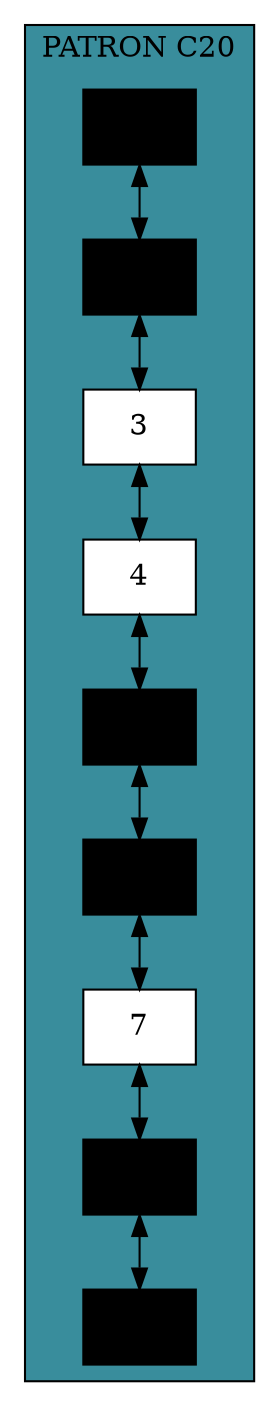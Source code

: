digraph L{node[shape = box fillcolor = "#FFEDBB" style  = filled]subgraph cluster_p{label= "PATRON C20"bgcolor = "#398D9C"edge [dir = "both"]celda1[label= "1", fillcolor =black, group = 2 ];celda2[label= "2", fillcolor =black, group = 2 ];celda3[label= "3", fillcolor =white, group = 2 ];celda4[label= "4", fillcolor =white, group = 2 ];celda5[label= "5", fillcolor =black, group = 2 ];celda6[label= "6", fillcolor =black, group = 2 ];celda7[label= "7", fillcolor =white, group = 2 ];celda8[label= "8", fillcolor =black, group = 2 ];celda9[label= "9", fillcolor =black, group = 2 ];celda1->celda2;celda2->celda3;celda3->celda4;celda4->celda5;celda5->celda6;celda6->celda7;celda7->celda8;celda8->celda9;}}